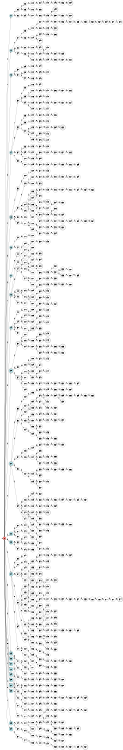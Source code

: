 digraph APTAALF {
__start0 [style = invis, shape = none, label = "", width = 0, height = 0];

rankdir=LR;
size="8,5";

s0 [style="filled", color="black", fillcolor="#ff817b" shape="circle", label="q0"];
s1 [style="filled", color="black", fillcolor="powderblue" shape="circle", label="q1"];
s2 [style="filled", color="black", fillcolor="powderblue" shape="circle", label="q2"];
s3 [style="filled", color="black", fillcolor="powderblue" shape="circle", label="q3"];
s4 [style="filled", color="black", fillcolor="powderblue" shape="circle", label="q4"];
s5 [style="rounded,filled", color="black", fillcolor="powderblue" shape="doublecircle", label="q5"];
s6 [style="filled", color="black", fillcolor="powderblue" shape="circle", label="q6"];
s7 [style="filled", color="black", fillcolor="powderblue" shape="circle", label="q7"];
s8 [style="rounded,filled", color="black", fillcolor="powderblue" shape="doublecircle", label="q8"];
s9 [style="filled", color="black", fillcolor="powderblue" shape="circle", label="q9"];
s10 [style="rounded,filled", color="black", fillcolor="powderblue" shape="doublecircle", label="q10"];
s11 [style="rounded,filled", color="black", fillcolor="powderblue" shape="doublecircle", label="q11"];
s12 [style="filled", color="black", fillcolor="powderblue" shape="circle", label="q12"];
s13 [style="filled", color="black", fillcolor="powderblue" shape="circle", label="q13"];
s14 [style="filled", color="black", fillcolor="powderblue" shape="circle", label="q14"];
s15 [style="filled", color="black", fillcolor="powderblue" shape="circle", label="q15"];
s16 [style="filled", color="black", fillcolor="powderblue" shape="circle", label="q16"];
s17 [style="filled", color="black", fillcolor="powderblue" shape="circle", label="q17"];
s18 [style="filled", color="black", fillcolor="powderblue" shape="circle", label="q18"];
s19 [style="filled", color="black", fillcolor="powderblue" shape="circle", label="q19"];
s20 [style="filled", color="black", fillcolor="powderblue" shape="circle", label="q20"];
s21 [style="rounded,filled", color="black", fillcolor="powderblue" shape="doublecircle", label="q21"];
s22 [style="filled", color="black", fillcolor="powderblue" shape="circle", label="q22"];
s23 [style="filled", color="black", fillcolor="powderblue" shape="circle", label="q23"];
s24 [style="filled", color="black", fillcolor="powderblue" shape="circle", label="q24"];
s25 [style="filled", color="black", fillcolor="white" shape="circle", label="q25"];
s26 [style="filled", color="black", fillcolor="white" shape="circle", label="q26"];
s27 [style="filled", color="black", fillcolor="white" shape="circle", label="q27"];
s28 [style="filled", color="black", fillcolor="white" shape="circle", label="q28"];
s29 [style="filled", color="black", fillcolor="white" shape="circle", label="q29"];
s30 [style="filled", color="black", fillcolor="white" shape="circle", label="q30"];
s31 [style="filled", color="black", fillcolor="white" shape="circle", label="q31"];
s32 [style="filled", color="black", fillcolor="white" shape="circle", label="q32"];
s33 [style="filled", color="black", fillcolor="white" shape="circle", label="q33"];
s34 [style="filled", color="black", fillcolor="white" shape="circle", label="q34"];
s35 [style="filled", color="black", fillcolor="white" shape="circle", label="q35"];
s36 [style="filled", color="black", fillcolor="white" shape="circle", label="q36"];
s37 [style="filled", color="black", fillcolor="white" shape="circle", label="q37"];
s38 [style="filled", color="black", fillcolor="white" shape="circle", label="q38"];
s39 [style="filled", color="black", fillcolor="white" shape="circle", label="q39"];
s40 [style="filled", color="black", fillcolor="white" shape="circle", label="q40"];
s41 [style="filled", color="black", fillcolor="white" shape="circle", label="q41"];
s42 [style="rounded,filled", color="black", fillcolor="white" shape="doublecircle", label="q42"];
s43 [style="filled", color="black", fillcolor="white" shape="circle", label="q43"];
s44 [style="rounded,filled", color="black", fillcolor="white" shape="doublecircle", label="q44"];
s45 [style="rounded,filled", color="black", fillcolor="white" shape="doublecircle", label="q45"];
s46 [style="filled", color="black", fillcolor="white" shape="circle", label="q46"];
s47 [style="filled", color="black", fillcolor="white" shape="circle", label="q47"];
s48 [style="filled", color="black", fillcolor="white" shape="circle", label="q48"];
s49 [style="filled", color="black", fillcolor="white" shape="circle", label="q49"];
s50 [style="filled", color="black", fillcolor="white" shape="circle", label="q50"];
s51 [style="filled", color="black", fillcolor="white" shape="circle", label="q51"];
s52 [style="rounded,filled", color="black", fillcolor="white" shape="doublecircle", label="q52"];
s53 [style="filled", color="black", fillcolor="white" shape="circle", label="q53"];
s54 [style="rounded,filled", color="black", fillcolor="white" shape="doublecircle", label="q54"];
s55 [style="filled", color="black", fillcolor="white" shape="circle", label="q55"];
s56 [style="filled", color="black", fillcolor="white" shape="circle", label="q56"];
s57 [style="filled", color="black", fillcolor="white" shape="circle", label="q57"];
s58 [style="filled", color="black", fillcolor="white" shape="circle", label="q58"];
s59 [style="filled", color="black", fillcolor="white" shape="circle", label="q59"];
s60 [style="filled", color="black", fillcolor="white" shape="circle", label="q60"];
s61 [style="filled", color="black", fillcolor="white" shape="circle", label="q61"];
s62 [style="filled", color="black", fillcolor="white" shape="circle", label="q62"];
s63 [style="filled", color="black", fillcolor="white" shape="circle", label="q63"];
s64 [style="filled", color="black", fillcolor="white" shape="circle", label="q64"];
s65 [style="filled", color="black", fillcolor="white" shape="circle", label="q65"];
s66 [style="filled", color="black", fillcolor="white" shape="circle", label="q66"];
s67 [style="rounded,filled", color="black", fillcolor="white" shape="doublecircle", label="q67"];
s68 [style="filled", color="black", fillcolor="white" shape="circle", label="q68"];
s69 [style="filled", color="black", fillcolor="white" shape="circle", label="q69"];
s70 [style="filled", color="black", fillcolor="white" shape="circle", label="q70"];
s71 [style="filled", color="black", fillcolor="white" shape="circle", label="q71"];
s72 [style="filled", color="black", fillcolor="white" shape="circle", label="q72"];
s73 [style="filled", color="black", fillcolor="white" shape="circle", label="q73"];
s74 [style="filled", color="black", fillcolor="white" shape="circle", label="q74"];
s75 [style="filled", color="black", fillcolor="white" shape="circle", label="q75"];
s76 [style="filled", color="black", fillcolor="white" shape="circle", label="q76"];
s77 [style="filled", color="black", fillcolor="white" shape="circle", label="q77"];
s78 [style="filled", color="black", fillcolor="white" shape="circle", label="q78"];
s79 [style="filled", color="black", fillcolor="white" shape="circle", label="q79"];
s80 [style="filled", color="black", fillcolor="white" shape="circle", label="q80"];
s81 [style="filled", color="black", fillcolor="white" shape="circle", label="q81"];
s82 [style="filled", color="black", fillcolor="white" shape="circle", label="q82"];
s83 [style="filled", color="black", fillcolor="white" shape="circle", label="q83"];
s84 [style="filled", color="black", fillcolor="white" shape="circle", label="q84"];
s85 [style="filled", color="black", fillcolor="white" shape="circle", label="q85"];
s86 [style="filled", color="black", fillcolor="white" shape="circle", label="q86"];
s87 [style="filled", color="black", fillcolor="white" shape="circle", label="q87"];
s88 [style="filled", color="black", fillcolor="white" shape="circle", label="q88"];
s89 [style="filled", color="black", fillcolor="white" shape="circle", label="q89"];
s90 [style="filled", color="black", fillcolor="white" shape="circle", label="q90"];
s91 [style="filled", color="black", fillcolor="white" shape="circle", label="q91"];
s92 [style="filled", color="black", fillcolor="white" shape="circle", label="q92"];
s93 [style="filled", color="black", fillcolor="white" shape="circle", label="q93"];
s94 [style="filled", color="black", fillcolor="white" shape="circle", label="q94"];
s95 [style="filled", color="black", fillcolor="white" shape="circle", label="q95"];
s96 [style="filled", color="black", fillcolor="white" shape="circle", label="q96"];
s97 [style="filled", color="black", fillcolor="white" shape="circle", label="q97"];
s98 [style="filled", color="black", fillcolor="white" shape="circle", label="q98"];
s99 [style="filled", color="black", fillcolor="white" shape="circle", label="q99"];
s100 [style="filled", color="black", fillcolor="white" shape="circle", label="q100"];
s101 [style="filled", color="black", fillcolor="white" shape="circle", label="q101"];
s102 [style="filled", color="black", fillcolor="white" shape="circle", label="q102"];
s103 [style="filled", color="black", fillcolor="white" shape="circle", label="q103"];
s104 [style="rounded,filled", color="black", fillcolor="white" shape="doublecircle", label="q104"];
s105 [style="filled", color="black", fillcolor="white" shape="circle", label="q105"];
s106 [style="filled", color="black", fillcolor="white" shape="circle", label="q106"];
s107 [style="filled", color="black", fillcolor="white" shape="circle", label="q107"];
s108 [style="filled", color="black", fillcolor="white" shape="circle", label="q108"];
s109 [style="filled", color="black", fillcolor="white" shape="circle", label="q109"];
s110 [style="filled", color="black", fillcolor="white" shape="circle", label="q110"];
s111 [style="filled", color="black", fillcolor="white" shape="circle", label="q111"];
s112 [style="rounded,filled", color="black", fillcolor="white" shape="doublecircle", label="q112"];
s113 [style="filled", color="black", fillcolor="white" shape="circle", label="q113"];
s114 [style="filled", color="black", fillcolor="white" shape="circle", label="q114"];
s115 [style="filled", color="black", fillcolor="white" shape="circle", label="q115"];
s116 [style="filled", color="black", fillcolor="white" shape="circle", label="q116"];
s117 [style="filled", color="black", fillcolor="white" shape="circle", label="q117"];
s118 [style="filled", color="black", fillcolor="white" shape="circle", label="q118"];
s119 [style="filled", color="black", fillcolor="white" shape="circle", label="q119"];
s120 [style="rounded,filled", color="black", fillcolor="white" shape="doublecircle", label="q120"];
s121 [style="filled", color="black", fillcolor="white" shape="circle", label="q121"];
s122 [style="filled", color="black", fillcolor="white" shape="circle", label="q122"];
s123 [style="filled", color="black", fillcolor="white" shape="circle", label="q123"];
s124 [style="filled", color="black", fillcolor="white" shape="circle", label="q124"];
s125 [style="filled", color="black", fillcolor="white" shape="circle", label="q125"];
s126 [style="filled", color="black", fillcolor="white" shape="circle", label="q126"];
s127 [style="filled", color="black", fillcolor="white" shape="circle", label="q127"];
s128 [style="filled", color="black", fillcolor="white" shape="circle", label="q128"];
s129 [style="filled", color="black", fillcolor="white" shape="circle", label="q129"];
s130 [style="filled", color="black", fillcolor="white" shape="circle", label="q130"];
s131 [style="filled", color="black", fillcolor="white" shape="circle", label="q131"];
s132 [style="filled", color="black", fillcolor="white" shape="circle", label="q132"];
s133 [style="filled", color="black", fillcolor="white" shape="circle", label="q133"];
s134 [style="filled", color="black", fillcolor="white" shape="circle", label="q134"];
s135 [style="filled", color="black", fillcolor="white" shape="circle", label="q135"];
s136 [style="filled", color="black", fillcolor="white" shape="circle", label="q136"];
s137 [style="filled", color="black", fillcolor="white" shape="circle", label="q137"];
s138 [style="filled", color="black", fillcolor="white" shape="circle", label="q138"];
s139 [style="filled", color="black", fillcolor="white" shape="circle", label="q139"];
s140 [style="rounded,filled", color="black", fillcolor="white" shape="doublecircle", label="q140"];
s141 [style="filled", color="black", fillcolor="white" shape="circle", label="q141"];
s142 [style="filled", color="black", fillcolor="white" shape="circle", label="q142"];
s143 [style="filled", color="black", fillcolor="white" shape="circle", label="q143"];
s144 [style="filled", color="black", fillcolor="white" shape="circle", label="q144"];
s145 [style="filled", color="black", fillcolor="white" shape="circle", label="q145"];
s146 [style="filled", color="black", fillcolor="white" shape="circle", label="q146"];
s147 [style="filled", color="black", fillcolor="white" shape="circle", label="q147"];
s148 [style="filled", color="black", fillcolor="white" shape="circle", label="q148"];
s149 [style="filled", color="black", fillcolor="white" shape="circle", label="q149"];
s150 [style="filled", color="black", fillcolor="white" shape="circle", label="q150"];
s151 [style="filled", color="black", fillcolor="white" shape="circle", label="q151"];
s152 [style="filled", color="black", fillcolor="white" shape="circle", label="q152"];
s153 [style="filled", color="black", fillcolor="white" shape="circle", label="q153"];
s154 [style="filled", color="black", fillcolor="white" shape="circle", label="q154"];
s155 [style="filled", color="black", fillcolor="white" shape="circle", label="q155"];
s156 [style="filled", color="black", fillcolor="white" shape="circle", label="q156"];
s157 [style="filled", color="black", fillcolor="white" shape="circle", label="q157"];
s158 [style="filled", color="black", fillcolor="white" shape="circle", label="q158"];
s159 [style="filled", color="black", fillcolor="white" shape="circle", label="q159"];
s160 [style="filled", color="black", fillcolor="white" shape="circle", label="q160"];
s161 [style="filled", color="black", fillcolor="white" shape="circle", label="q161"];
s162 [style="filled", color="black", fillcolor="white" shape="circle", label="q162"];
s163 [style="filled", color="black", fillcolor="white" shape="circle", label="q163"];
s164 [style="filled", color="black", fillcolor="white" shape="circle", label="q164"];
s165 [style="filled", color="black", fillcolor="white" shape="circle", label="q165"];
s166 [style="filled", color="black", fillcolor="white" shape="circle", label="q166"];
s167 [style="filled", color="black", fillcolor="white" shape="circle", label="q167"];
s168 [style="filled", color="black", fillcolor="white" shape="circle", label="q168"];
s169 [style="filled", color="black", fillcolor="white" shape="circle", label="q169"];
s170 [style="filled", color="black", fillcolor="white" shape="circle", label="q170"];
s171 [style="filled", color="black", fillcolor="white" shape="circle", label="q171"];
s172 [style="filled", color="black", fillcolor="white" shape="circle", label="q172"];
s173 [style="filled", color="black", fillcolor="white" shape="circle", label="q173"];
s174 [style="filled", color="black", fillcolor="white" shape="circle", label="q174"];
s175 [style="filled", color="black", fillcolor="white" shape="circle", label="q175"];
s176 [style="filled", color="black", fillcolor="white" shape="circle", label="q176"];
s177 [style="filled", color="black", fillcolor="white" shape="circle", label="q177"];
s178 [style="filled", color="black", fillcolor="white" shape="circle", label="q178"];
s179 [style="filled", color="black", fillcolor="white" shape="circle", label="q179"];
s180 [style="filled", color="black", fillcolor="white" shape="circle", label="q180"];
s181 [style="filled", color="black", fillcolor="white" shape="circle", label="q181"];
s182 [style="filled", color="black", fillcolor="white" shape="circle", label="q182"];
s183 [style="filled", color="black", fillcolor="white" shape="circle", label="q183"];
s184 [style="filled", color="black", fillcolor="white" shape="circle", label="q184"];
s185 [style="filled", color="black", fillcolor="white" shape="circle", label="q185"];
s186 [style="filled", color="black", fillcolor="white" shape="circle", label="q186"];
s187 [style="filled", color="black", fillcolor="white" shape="circle", label="q187"];
s188 [style="filled", color="black", fillcolor="white" shape="circle", label="q188"];
s189 [style="filled", color="black", fillcolor="white" shape="circle", label="q189"];
s190 [style="filled", color="black", fillcolor="white" shape="circle", label="q190"];
s191 [style="filled", color="black", fillcolor="white" shape="circle", label="q191"];
s192 [style="filled", color="black", fillcolor="white" shape="circle", label="q192"];
s193 [style="filled", color="black", fillcolor="white" shape="circle", label="q193"];
s194 [style="filled", color="black", fillcolor="white" shape="circle", label="q194"];
s195 [style="filled", color="black", fillcolor="white" shape="circle", label="q195"];
s196 [style="filled", color="black", fillcolor="white" shape="circle", label="q196"];
s197 [style="filled", color="black", fillcolor="white" shape="circle", label="q197"];
s198 [style="filled", color="black", fillcolor="white" shape="circle", label="q198"];
s199 [style="filled", color="black", fillcolor="white" shape="circle", label="q199"];
s200 [style="filled", color="black", fillcolor="white" shape="circle", label="q200"];
s201 [style="filled", color="black", fillcolor="white" shape="circle", label="q201"];
s202 [style="filled", color="black", fillcolor="white" shape="circle", label="q202"];
s203 [style="filled", color="black", fillcolor="white" shape="circle", label="q203"];
s204 [style="rounded,filled", color="black", fillcolor="white" shape="doublecircle", label="q204"];
s205 [style="rounded,filled", color="black", fillcolor="white" shape="doublecircle", label="q205"];
s206 [style="filled", color="black", fillcolor="white" shape="circle", label="q206"];
s207 [style="filled", color="black", fillcolor="white" shape="circle", label="q207"];
s208 [style="filled", color="black", fillcolor="white" shape="circle", label="q208"];
s209 [style="filled", color="black", fillcolor="white" shape="circle", label="q209"];
s210 [style="filled", color="black", fillcolor="white" shape="circle", label="q210"];
s211 [style="filled", color="black", fillcolor="white" shape="circle", label="q211"];
s212 [style="filled", color="black", fillcolor="white" shape="circle", label="q212"];
s213 [style="filled", color="black", fillcolor="white" shape="circle", label="q213"];
s214 [style="filled", color="black", fillcolor="white" shape="circle", label="q214"];
s215 [style="filled", color="black", fillcolor="white" shape="circle", label="q215"];
s216 [style="filled", color="black", fillcolor="white" shape="circle", label="q216"];
s217 [style="filled", color="black", fillcolor="white" shape="circle", label="q217"];
s218 [style="filled", color="black", fillcolor="white" shape="circle", label="q218"];
s219 [style="filled", color="black", fillcolor="white" shape="circle", label="q219"];
s220 [style="rounded,filled", color="black", fillcolor="white" shape="doublecircle", label="q220"];
s221 [style="filled", color="black", fillcolor="white" shape="circle", label="q221"];
s222 [style="filled", color="black", fillcolor="white" shape="circle", label="q222"];
s223 [style="filled", color="black", fillcolor="white" shape="circle", label="q223"];
s224 [style="filled", color="black", fillcolor="white" shape="circle", label="q224"];
s225 [style="rounded,filled", color="black", fillcolor="white" shape="doublecircle", label="q225"];
s226 [style="filled", color="black", fillcolor="white" shape="circle", label="q226"];
s227 [style="filled", color="black", fillcolor="white" shape="circle", label="q227"];
s228 [style="filled", color="black", fillcolor="white" shape="circle", label="q228"];
s229 [style="rounded,filled", color="black", fillcolor="white" shape="doublecircle", label="q229"];
s230 [style="filled", color="black", fillcolor="white" shape="circle", label="q230"];
s231 [style="filled", color="black", fillcolor="white" shape="circle", label="q231"];
s232 [style="filled", color="black", fillcolor="white" shape="circle", label="q232"];
s233 [style="filled", color="black", fillcolor="white" shape="circle", label="q233"];
s234 [style="filled", color="black", fillcolor="white" shape="circle", label="q234"];
s235 [style="rounded,filled", color="black", fillcolor="white" shape="doublecircle", label="q235"];
s236 [style="filled", color="black", fillcolor="white" shape="circle", label="q236"];
s237 [style="filled", color="black", fillcolor="white" shape="circle", label="q237"];
s238 [style="filled", color="black", fillcolor="white" shape="circle", label="q238"];
s239 [style="filled", color="black", fillcolor="white" shape="circle", label="q239"];
s240 [style="filled", color="black", fillcolor="white" shape="circle", label="q240"];
s241 [style="filled", color="black", fillcolor="white" shape="circle", label="q241"];
s242 [style="filled", color="black", fillcolor="white" shape="circle", label="q242"];
s243 [style="filled", color="black", fillcolor="white" shape="circle", label="q243"];
s244 [style="filled", color="black", fillcolor="white" shape="circle", label="q244"];
s245 [style="filled", color="black", fillcolor="white" shape="circle", label="q245"];
s246 [style="filled", color="black", fillcolor="white" shape="circle", label="q246"];
s247 [style="filled", color="black", fillcolor="white" shape="circle", label="q247"];
s248 [style="filled", color="black", fillcolor="white" shape="circle", label="q248"];
s249 [style="filled", color="black", fillcolor="white" shape="circle", label="q249"];
s250 [style="filled", color="black", fillcolor="white" shape="circle", label="q250"];
s251 [style="filled", color="black", fillcolor="white" shape="circle", label="q251"];
s252 [style="filled", color="black", fillcolor="white" shape="circle", label="q252"];
s253 [style="filled", color="black", fillcolor="white" shape="circle", label="q253"];
s254 [style="filled", color="black", fillcolor="white" shape="circle", label="q254"];
s255 [style="filled", color="black", fillcolor="white" shape="circle", label="q255"];
s256 [style="rounded,filled", color="black", fillcolor="white" shape="doublecircle", label="q256"];
s257 [style="rounded,filled", color="black", fillcolor="white" shape="doublecircle", label="q257"];
s258 [style="filled", color="black", fillcolor="white" shape="circle", label="q258"];
s259 [style="rounded,filled", color="black", fillcolor="white" shape="doublecircle", label="q259"];
s260 [style="filled", color="black", fillcolor="white" shape="circle", label="q260"];
s261 [style="filled", color="black", fillcolor="white" shape="circle", label="q261"];
s262 [style="filled", color="black", fillcolor="white" shape="circle", label="q262"];
s263 [style="filled", color="black", fillcolor="white" shape="circle", label="q263"];
s264 [style="filled", color="black", fillcolor="white" shape="circle", label="q264"];
s265 [style="filled", color="black", fillcolor="white" shape="circle", label="q265"];
s266 [style="filled", color="black", fillcolor="white" shape="circle", label="q266"];
s267 [style="filled", color="black", fillcolor="white" shape="circle", label="q267"];
s268 [style="filled", color="black", fillcolor="white" shape="circle", label="q268"];
s269 [style="filled", color="black", fillcolor="white" shape="circle", label="q269"];
s270 [style="filled", color="black", fillcolor="white" shape="circle", label="q270"];
s271 [style="filled", color="black", fillcolor="white" shape="circle", label="q271"];
s272 [style="filled", color="black", fillcolor="white" shape="circle", label="q272"];
s273 [style="filled", color="black", fillcolor="white" shape="circle", label="q273"];
s274 [style="filled", color="black", fillcolor="white" shape="circle", label="q274"];
s275 [style="filled", color="black", fillcolor="white" shape="circle", label="q275"];
s276 [style="filled", color="black", fillcolor="white" shape="circle", label="q276"];
s277 [style="filled", color="black", fillcolor="white" shape="circle", label="q277"];
s278 [style="filled", color="black", fillcolor="white" shape="circle", label="q278"];
s279 [style="filled", color="black", fillcolor="white" shape="circle", label="q279"];
s280 [style="filled", color="black", fillcolor="white" shape="circle", label="q280"];
s281 [style="rounded,filled", color="black", fillcolor="white" shape="doublecircle", label="q281"];
s282 [style="filled", color="black", fillcolor="white" shape="circle", label="q282"];
s283 [style="filled", color="black", fillcolor="white" shape="circle", label="q283"];
s284 [style="filled", color="black", fillcolor="white" shape="circle", label="q284"];
s285 [style="filled", color="black", fillcolor="white" shape="circle", label="q285"];
s286 [style="filled", color="black", fillcolor="white" shape="circle", label="q286"];
s287 [style="filled", color="black", fillcolor="white" shape="circle", label="q287"];
s288 [style="filled", color="black", fillcolor="white" shape="circle", label="q288"];
s289 [style="filled", color="black", fillcolor="white" shape="circle", label="q289"];
s290 [style="rounded,filled", color="black", fillcolor="white" shape="doublecircle", label="q290"];
s291 [style="rounded,filled", color="black", fillcolor="white" shape="doublecircle", label="q291"];
s292 [style="filled", color="black", fillcolor="white" shape="circle", label="q292"];
s293 [style="filled", color="black", fillcolor="white" shape="circle", label="q293"];
s294 [style="filled", color="black", fillcolor="white" shape="circle", label="q294"];
s295 [style="filled", color="black", fillcolor="white" shape="circle", label="q295"];
s296 [style="filled", color="black", fillcolor="white" shape="circle", label="q296"];
s297 [style="filled", color="black", fillcolor="white" shape="circle", label="q297"];
s298 [style="filled", color="black", fillcolor="white" shape="circle", label="q298"];
s299 [style="filled", color="black", fillcolor="white" shape="circle", label="q299"];
s300 [style="filled", color="black", fillcolor="white" shape="circle", label="q300"];
s301 [style="filled", color="black", fillcolor="white" shape="circle", label="q301"];
s302 [style="filled", color="black", fillcolor="white" shape="circle", label="q302"];
s303 [style="filled", color="black", fillcolor="white" shape="circle", label="q303"];
s304 [style="filled", color="black", fillcolor="white" shape="circle", label="q304"];
s305 [style="filled", color="black", fillcolor="white" shape="circle", label="q305"];
s306 [style="rounded,filled", color="black", fillcolor="white" shape="doublecircle", label="q306"];
s307 [style="filled", color="black", fillcolor="white" shape="circle", label="q307"];
s308 [style="filled", color="black", fillcolor="white" shape="circle", label="q308"];
s309 [style="filled", color="black", fillcolor="white" shape="circle", label="q309"];
s310 [style="filled", color="black", fillcolor="white" shape="circle", label="q310"];
s311 [style="filled", color="black", fillcolor="white" shape="circle", label="q311"];
s312 [style="filled", color="black", fillcolor="white" shape="circle", label="q312"];
s313 [style="rounded,filled", color="black", fillcolor="white" shape="doublecircle", label="q313"];
s314 [style="filled", color="black", fillcolor="white" shape="circle", label="q314"];
s315 [style="filled", color="black", fillcolor="white" shape="circle", label="q315"];
s316 [style="filled", color="black", fillcolor="white" shape="circle", label="q316"];
s317 [style="filled", color="black", fillcolor="white" shape="circle", label="q317"];
s318 [style="rounded,filled", color="black", fillcolor="white" shape="doublecircle", label="q318"];
s319 [style="filled", color="black", fillcolor="white" shape="circle", label="q319"];
s320 [style="filled", color="black", fillcolor="white" shape="circle", label="q320"];
s321 [style="filled", color="black", fillcolor="white" shape="circle", label="q321"];
s322 [style="filled", color="black", fillcolor="white" shape="circle", label="q322"];
s323 [style="rounded,filled", color="black", fillcolor="white" shape="doublecircle", label="q323"];
s324 [style="filled", color="black", fillcolor="white" shape="circle", label="q324"];
s325 [style="rounded,filled", color="black", fillcolor="white" shape="doublecircle", label="q325"];
s326 [style="filled", color="black", fillcolor="white" shape="circle", label="q326"];
s327 [style="filled", color="black", fillcolor="white" shape="circle", label="q327"];
s328 [style="filled", color="black", fillcolor="white" shape="circle", label="q328"];
s329 [style="filled", color="black", fillcolor="white" shape="circle", label="q329"];
s330 [style="filled", color="black", fillcolor="white" shape="circle", label="q330"];
s331 [style="filled", color="black", fillcolor="white" shape="circle", label="q331"];
s332 [style="filled", color="black", fillcolor="white" shape="circle", label="q332"];
s333 [style="filled", color="black", fillcolor="white" shape="circle", label="q333"];
s334 [style="filled", color="black", fillcolor="white" shape="circle", label="q334"];
s335 [style="filled", color="black", fillcolor="white" shape="circle", label="q335"];
s336 [style="filled", color="black", fillcolor="white" shape="circle", label="q336"];
s337 [style="filled", color="black", fillcolor="white" shape="circle", label="q337"];
s338 [style="filled", color="black", fillcolor="white" shape="circle", label="q338"];
s339 [style="filled", color="black", fillcolor="white" shape="circle", label="q339"];
s340 [style="filled", color="black", fillcolor="white" shape="circle", label="q340"];
s341 [style="filled", color="black", fillcolor="white" shape="circle", label="q341"];
s342 [style="filled", color="black", fillcolor="white" shape="circle", label="q342"];
s343 [style="filled", color="black", fillcolor="white" shape="circle", label="q343"];
s344 [style="filled", color="black", fillcolor="white" shape="circle", label="q344"];
s345 [style="filled", color="black", fillcolor="white" shape="circle", label="q345"];
s346 [style="filled", color="black", fillcolor="white" shape="circle", label="q346"];
s347 [style="filled", color="black", fillcolor="white" shape="circle", label="q347"];
s348 [style="filled", color="black", fillcolor="white" shape="circle", label="q348"];
s349 [style="filled", color="black", fillcolor="white" shape="circle", label="q349"];
s350 [style="filled", color="black", fillcolor="white" shape="circle", label="q350"];
s351 [style="filled", color="black", fillcolor="white" shape="circle", label="q351"];
s352 [style="filled", color="black", fillcolor="white" shape="circle", label="q352"];
s353 [style="filled", color="black", fillcolor="white" shape="circle", label="q353"];
s354 [style="filled", color="black", fillcolor="white" shape="circle", label="q354"];
s355 [style="filled", color="black", fillcolor="white" shape="circle", label="q355"];
s356 [style="filled", color="black", fillcolor="white" shape="circle", label="q356"];
s357 [style="filled", color="black", fillcolor="white" shape="circle", label="q357"];
s358 [style="filled", color="black", fillcolor="white" shape="circle", label="q358"];
s359 [style="filled", color="black", fillcolor="white" shape="circle", label="q359"];
s360 [style="filled", color="black", fillcolor="white" shape="circle", label="q360"];
s361 [style="filled", color="black", fillcolor="white" shape="circle", label="q361"];
s362 [style="filled", color="black", fillcolor="white" shape="circle", label="q362"];
s363 [style="filled", color="black", fillcolor="white" shape="circle", label="q363"];
s364 [style="filled", color="black", fillcolor="white" shape="circle", label="q364"];
s365 [style="filled", color="black", fillcolor="white" shape="circle", label="q365"];
s366 [style="filled", color="black", fillcolor="white" shape="circle", label="q366"];
s367 [style="filled", color="black", fillcolor="white" shape="circle", label="q367"];
s368 [style="filled", color="black", fillcolor="white" shape="circle", label="q368"];
s369 [style="filled", color="black", fillcolor="white" shape="circle", label="q369"];
s370 [style="filled", color="black", fillcolor="white" shape="circle", label="q370"];
s371 [style="filled", color="black", fillcolor="white" shape="circle", label="q371"];
s372 [style="filled", color="black", fillcolor="white" shape="circle", label="q372"];
s373 [style="filled", color="black", fillcolor="white" shape="circle", label="q373"];
s374 [style="filled", color="black", fillcolor="white" shape="circle", label="q374"];
s375 [style="rounded,filled", color="black", fillcolor="white" shape="doublecircle", label="q375"];
s376 [style="rounded,filled", color="black", fillcolor="white" shape="doublecircle", label="q376"];
s377 [style="filled", color="black", fillcolor="white" shape="circle", label="q377"];
s378 [style="filled", color="black", fillcolor="white" shape="circle", label="q378"];
s379 [style="filled", color="black", fillcolor="white" shape="circle", label="q379"];
s380 [style="rounded,filled", color="black", fillcolor="white" shape="doublecircle", label="q380"];
s381 [style="filled", color="black", fillcolor="white" shape="circle", label="q381"];
s382 [style="filled", color="black", fillcolor="white" shape="circle", label="q382"];
s383 [style="filled", color="black", fillcolor="white" shape="circle", label="q383"];
s384 [style="filled", color="black", fillcolor="white" shape="circle", label="q384"];
s385 [style="filled", color="black", fillcolor="white" shape="circle", label="q385"];
s386 [style="filled", color="black", fillcolor="white" shape="circle", label="q386"];
s387 [style="filled", color="black", fillcolor="white" shape="circle", label="q387"];
s388 [style="filled", color="black", fillcolor="white" shape="circle", label="q388"];
s389 [style="filled", color="black", fillcolor="white" shape="circle", label="q389"];
s390 [style="filled", color="black", fillcolor="white" shape="circle", label="q390"];
s391 [style="filled", color="black", fillcolor="white" shape="circle", label="q391"];
s392 [style="filled", color="black", fillcolor="white" shape="circle", label="q392"];
s393 [style="filled", color="black", fillcolor="white" shape="circle", label="q393"];
s394 [style="filled", color="black", fillcolor="white" shape="circle", label="q394"];
s395 [style="filled", color="black", fillcolor="white" shape="circle", label="q395"];
s396 [style="filled", color="black", fillcolor="white" shape="circle", label="q396"];
s397 [style="filled", color="black", fillcolor="white" shape="circle", label="q397"];
s398 [style="filled", color="black", fillcolor="white" shape="circle", label="q398"];
s399 [style="filled", color="black", fillcolor="white" shape="circle", label="q399"];
s400 [style="filled", color="black", fillcolor="white" shape="circle", label="q400"];
s401 [style="filled", color="black", fillcolor="white" shape="circle", label="q401"];
s402 [style="filled", color="black", fillcolor="white" shape="circle", label="q402"];
s403 [style="filled", color="black", fillcolor="white" shape="circle", label="q403"];
s404 [style="filled", color="black", fillcolor="white" shape="circle", label="q404"];
s405 [style="filled", color="black", fillcolor="white" shape="circle", label="q405"];
s406 [style="filled", color="black", fillcolor="white" shape="circle", label="q406"];
s407 [style="filled", color="black", fillcolor="white" shape="circle", label="q407"];
s408 [style="filled", color="black", fillcolor="white" shape="circle", label="q408"];
s409 [style="filled", color="black", fillcolor="white" shape="circle", label="q409"];
s410 [style="filled", color="black", fillcolor="white" shape="circle", label="q410"];
s411 [style="filled", color="black", fillcolor="white" shape="circle", label="q411"];
s412 [style="filled", color="black", fillcolor="white" shape="circle", label="q412"];
s413 [style="filled", color="black", fillcolor="white" shape="circle", label="q413"];
s414 [style="filled", color="black", fillcolor="white" shape="circle", label="q414"];
s415 [style="filled", color="black", fillcolor="white" shape="circle", label="q415"];
s416 [style="filled", color="black", fillcolor="white" shape="circle", label="q416"];
s417 [style="filled", color="black", fillcolor="white" shape="circle", label="q417"];
s418 [style="rounded,filled", color="black", fillcolor="white" shape="doublecircle", label="q418"];
s419 [style="filled", color="black", fillcolor="white" shape="circle", label="q419"];
s420 [style="filled", color="black", fillcolor="white" shape="circle", label="q420"];
s421 [style="filled", color="black", fillcolor="white" shape="circle", label="q421"];
s422 [style="filled", color="black", fillcolor="white" shape="circle", label="q422"];
s423 [style="filled", color="black", fillcolor="white" shape="circle", label="q423"];
s424 [style="filled", color="black", fillcolor="white" shape="circle", label="q424"];
s425 [style="filled", color="black", fillcolor="white" shape="circle", label="q425"];
s426 [style="rounded,filled", color="black", fillcolor="white" shape="doublecircle", label="q426"];
s427 [style="filled", color="black", fillcolor="white" shape="circle", label="q427"];
s428 [style="filled", color="black", fillcolor="white" shape="circle", label="q428"];
s429 [style="filled", color="black", fillcolor="white" shape="circle", label="q429"];
s430 [style="filled", color="black", fillcolor="white" shape="circle", label="q430"];
s431 [style="filled", color="black", fillcolor="white" shape="circle", label="q431"];
s432 [style="filled", color="black", fillcolor="white" shape="circle", label="q432"];
s433 [style="filled", color="black", fillcolor="white" shape="circle", label="q433"];
s434 [style="filled", color="black", fillcolor="white" shape="circle", label="q434"];
s435 [style="filled", color="black", fillcolor="white" shape="circle", label="q435"];
s436 [style="rounded,filled", color="black", fillcolor="white" shape="doublecircle", label="q436"];
s437 [style="rounded,filled", color="black", fillcolor="white" shape="doublecircle", label="q437"];
s438 [style="filled", color="black", fillcolor="white" shape="circle", label="q438"];
s439 [style="filled", color="black", fillcolor="white" shape="circle", label="q439"];
s440 [style="filled", color="black", fillcolor="white" shape="circle", label="q440"];
s441 [style="filled", color="black", fillcolor="white" shape="circle", label="q441"];
s442 [style="rounded,filled", color="black", fillcolor="white" shape="doublecircle", label="q442"];
s443 [style="rounded,filled", color="black", fillcolor="white" shape="doublecircle", label="q443"];
s444 [style="filled", color="black", fillcolor="white" shape="circle", label="q444"];
s445 [style="filled", color="black", fillcolor="white" shape="circle", label="q445"];
s446 [style="filled", color="black", fillcolor="white" shape="circle", label="q446"];
s447 [style="filled", color="black", fillcolor="white" shape="circle", label="q447"];
s448 [style="filled", color="black", fillcolor="white" shape="circle", label="q448"];
s449 [style="filled", color="black", fillcolor="white" shape="circle", label="q449"];
s450 [style="filled", color="black", fillcolor="white" shape="circle", label="q450"];
s451 [style="filled", color="black", fillcolor="white" shape="circle", label="q451"];
s452 [style="filled", color="black", fillcolor="white" shape="circle", label="q452"];
s453 [style="filled", color="black", fillcolor="white" shape="circle", label="q453"];
s454 [style="filled", color="black", fillcolor="white" shape="circle", label="q454"];
s455 [style="filled", color="black", fillcolor="white" shape="circle", label="q455"];
s456 [style="filled", color="black", fillcolor="white" shape="circle", label="q456"];
s457 [style="filled", color="black", fillcolor="white" shape="circle", label="q457"];
s458 [style="filled", color="black", fillcolor="white" shape="circle", label="q458"];
s459 [style="filled", color="black", fillcolor="white" shape="circle", label="q459"];
s460 [style="filled", color="black", fillcolor="white" shape="circle", label="q460"];
s461 [style="filled", color="black", fillcolor="white" shape="circle", label="q461"];
s462 [style="filled", color="black", fillcolor="white" shape="circle", label="q462"];
s463 [style="filled", color="black", fillcolor="white" shape="circle", label="q463"];
s464 [style="rounded,filled", color="black", fillcolor="white" shape="doublecircle", label="q464"];
s465 [style="filled", color="black", fillcolor="white" shape="circle", label="q465"];
s466 [style="filled", color="black", fillcolor="white" shape="circle", label="q466"];
s467 [style="filled", color="black", fillcolor="white" shape="circle", label="q467"];
s468 [style="filled", color="black", fillcolor="white" shape="circle", label="q468"];
s469 [style="filled", color="black", fillcolor="white" shape="circle", label="q469"];
s470 [style="filled", color="black", fillcolor="white" shape="circle", label="q470"];
s471 [style="filled", color="black", fillcolor="white" shape="circle", label="q471"];
s472 [style="rounded,filled", color="black", fillcolor="white" shape="doublecircle", label="q472"];
s473 [style="filled", color="black", fillcolor="white" shape="circle", label="q473"];
s474 [style="filled", color="black", fillcolor="white" shape="circle", label="q474"];
s475 [style="filled", color="black", fillcolor="white" shape="circle", label="q475"];
s476 [style="rounded,filled", color="black", fillcolor="white" shape="doublecircle", label="q476"];
s477 [style="filled", color="black", fillcolor="white" shape="circle", label="q477"];
s478 [style="filled", color="black", fillcolor="white" shape="circle", label="q478"];
s479 [style="filled", color="black", fillcolor="white" shape="circle", label="q479"];
s480 [style="filled", color="black", fillcolor="white" shape="circle", label="q480"];
s481 [style="filled", color="black", fillcolor="white" shape="circle", label="q481"];
s482 [style="filled", color="black", fillcolor="white" shape="circle", label="q482"];
s483 [style="filled", color="black", fillcolor="white" shape="circle", label="q483"];
s484 [style="filled", color="black", fillcolor="white" shape="circle", label="q484"];
s485 [style="filled", color="black", fillcolor="white" shape="circle", label="q485"];
s486 [style="filled", color="black", fillcolor="white" shape="circle", label="q486"];
s487 [style="filled", color="black", fillcolor="white" shape="circle", label="q487"];
s488 [style="filled", color="black", fillcolor="white" shape="circle", label="q488"];
s489 [style="filled", color="black", fillcolor="white" shape="circle", label="q489"];
s490 [style="filled", color="black", fillcolor="white" shape="circle", label="q490"];
s491 [style="filled", color="black", fillcolor="white" shape="circle", label="q491"];
s492 [style="filled", color="black", fillcolor="white" shape="circle", label="q492"];
s493 [style="filled", color="black", fillcolor="white" shape="circle", label="q493"];
s494 [style="filled", color="black", fillcolor="white" shape="circle", label="q494"];
s495 [style="filled", color="black", fillcolor="white" shape="circle", label="q495"];
s496 [style="filled", color="black", fillcolor="white" shape="circle", label="q496"];
s497 [style="filled", color="black", fillcolor="white" shape="circle", label="q497"];
s498 [style="filled", color="black", fillcolor="white" shape="circle", label="q498"];
s499 [style="rounded,filled", color="black", fillcolor="white" shape="doublecircle", label="q499"];
s500 [style="filled", color="black", fillcolor="white" shape="circle", label="q500"];
s501 [style="filled", color="black", fillcolor="white" shape="circle", label="q501"];
s502 [style="rounded,filled", color="black", fillcolor="white" shape="doublecircle", label="q502"];
s503 [style="filled", color="black", fillcolor="white" shape="circle", label="q503"];
s504 [style="filled", color="black", fillcolor="white" shape="circle", label="q504"];
s505 [style="filled", color="black", fillcolor="white" shape="circle", label="q505"];
s506 [style="filled", color="black", fillcolor="white" shape="circle", label="q506"];
s507 [style="filled", color="black", fillcolor="white" shape="circle", label="q507"];
s508 [style="filled", color="black", fillcolor="white" shape="circle", label="q508"];
s509 [style="filled", color="black", fillcolor="white" shape="circle", label="q509"];
s510 [style="filled", color="black", fillcolor="white" shape="circle", label="q510"];
s511 [style="filled", color="black", fillcolor="white" shape="circle", label="q511"];
s512 [style="filled", color="black", fillcolor="white" shape="circle", label="q512"];
s513 [style="filled", color="black", fillcolor="white" shape="circle", label="q513"];
s514 [style="filled", color="black", fillcolor="white" shape="circle", label="q514"];
s515 [style="filled", color="black", fillcolor="white" shape="circle", label="q515"];
s516 [style="filled", color="black", fillcolor="white" shape="circle", label="q516"];
s517 [style="filled", color="black", fillcolor="white" shape="circle", label="q517"];
s518 [style="filled", color="black", fillcolor="white" shape="circle", label="q518"];
s519 [style="filled", color="black", fillcolor="white" shape="circle", label="q519"];
s520 [style="filled", color="black", fillcolor="white" shape="circle", label="q520"];
s521 [style="filled", color="black", fillcolor="white" shape="circle", label="q521"];
s522 [style="filled", color="black", fillcolor="white" shape="circle", label="q522"];
s523 [style="filled", color="black", fillcolor="white" shape="circle", label="q523"];
s524 [style="filled", color="black", fillcolor="white" shape="circle", label="q524"];
s525 [style="filled", color="black", fillcolor="white" shape="circle", label="q525"];
s526 [style="filled", color="black", fillcolor="white" shape="circle", label="q526"];
s527 [style="filled", color="black", fillcolor="white" shape="circle", label="q527"];
s528 [style="filled", color="black", fillcolor="white" shape="circle", label="q528"];
s529 [style="filled", color="black", fillcolor="white" shape="circle", label="q529"];
s530 [style="filled", color="black", fillcolor="white" shape="circle", label="q530"];
s531 [style="filled", color="black", fillcolor="white" shape="circle", label="q531"];
s532 [style="filled", color="black", fillcolor="white" shape="circle", label="q532"];
s533 [style="filled", color="black", fillcolor="white" shape="circle", label="q533"];
s534 [style="filled", color="black", fillcolor="white" shape="circle", label="q534"];
s535 [style="filled", color="black", fillcolor="white" shape="circle", label="q535"];
s536 [style="rounded,filled", color="black", fillcolor="white" shape="doublecircle", label="q536"];
s537 [style="filled", color="black", fillcolor="white" shape="circle", label="q537"];
s538 [style="filled", color="black", fillcolor="white" shape="circle", label="q538"];
s539 [style="filled", color="black", fillcolor="white" shape="circle", label="q539"];
s540 [style="filled", color="black", fillcolor="white" shape="circle", label="q540"];
s541 [style="filled", color="black", fillcolor="white" shape="circle", label="q541"];
s542 [style="rounded,filled", color="black", fillcolor="white" shape="doublecircle", label="q542"];
s543 [style="filled", color="black", fillcolor="white" shape="circle", label="q543"];
s544 [style="filled", color="black", fillcolor="white" shape="circle", label="q544"];
s545 [style="filled", color="black", fillcolor="white" shape="circle", label="q545"];
s546 [style="rounded,filled", color="black", fillcolor="white" shape="doublecircle", label="q546"];
s547 [style="filled", color="black", fillcolor="white" shape="circle", label="q547"];
s548 [style="filled", color="black", fillcolor="white" shape="circle", label="q548"];
s549 [style="rounded,filled", color="black", fillcolor="white" shape="doublecircle", label="q549"];
s550 [style="filled", color="black", fillcolor="white" shape="circle", label="q550"];
s551 [style="filled", color="black", fillcolor="white" shape="circle", label="q551"];
s552 [style="filled", color="black", fillcolor="white" shape="circle", label="q552"];
s553 [style="filled", color="black", fillcolor="white" shape="circle", label="q553"];
s554 [style="filled", color="black", fillcolor="white" shape="circle", label="q554"];
s555 [style="filled", color="black", fillcolor="white" shape="circle", label="q555"];
s556 [style="filled", color="black", fillcolor="white" shape="circle", label="q556"];
s557 [style="filled", color="black", fillcolor="white" shape="circle", label="q557"];
s558 [style="filled", color="black", fillcolor="white" shape="circle", label="q558"];
s559 [style="filled", color="black", fillcolor="white" shape="circle", label="q559"];
s560 [style="filled", color="black", fillcolor="white" shape="circle", label="q560"];
s561 [style="filled", color="black", fillcolor="white" shape="circle", label="q561"];
s562 [style="filled", color="black", fillcolor="white" shape="circle", label="q562"];
s563 [style="filled", color="black", fillcolor="white" shape="circle", label="q563"];
s564 [style="filled", color="black", fillcolor="white" shape="circle", label="q564"];
s565 [style="filled", color="black", fillcolor="white" shape="circle", label="q565"];
s566 [style="filled", color="black", fillcolor="white" shape="circle", label="q566"];
s567 [style="filled", color="black", fillcolor="white" shape="circle", label="q567"];
s568 [style="filled", color="black", fillcolor="white" shape="circle", label="q568"];
s569 [style="filled", color="black", fillcolor="white" shape="circle", label="q569"];
s570 [style="filled", color="black", fillcolor="white" shape="circle", label="q570"];
s571 [style="filled", color="black", fillcolor="white" shape="circle", label="q571"];
s572 [style="filled", color="black", fillcolor="white" shape="circle", label="q572"];
s573 [style="rounded,filled", color="black", fillcolor="white" shape="doublecircle", label="q573"];
s574 [style="filled", color="black", fillcolor="white" shape="circle", label="q574"];
s575 [style="filled", color="black", fillcolor="white" shape="circle", label="q575"];
s576 [style="filled", color="black", fillcolor="white" shape="circle", label="q576"];
s577 [style="filled", color="black", fillcolor="white" shape="circle", label="q577"];
s578 [style="filled", color="black", fillcolor="white" shape="circle", label="q578"];
s579 [style="filled", color="black", fillcolor="white" shape="circle", label="q579"];
s580 [style="filled", color="black", fillcolor="white" shape="circle", label="q580"];
s581 [style="rounded,filled", color="black", fillcolor="white" shape="doublecircle", label="q581"];
s582 [style="filled", color="black", fillcolor="white" shape="circle", label="q582"];
s583 [style="filled", color="black", fillcolor="white" shape="circle", label="q583"];
s584 [style="filled", color="black", fillcolor="white" shape="circle", label="q584"];
s585 [style="rounded,filled", color="black", fillcolor="white" shape="doublecircle", label="q585"];
s586 [style="filled", color="black", fillcolor="white" shape="circle", label="q586"];
s587 [style="filled", color="black", fillcolor="white" shape="circle", label="q587"];
s588 [style="filled", color="black", fillcolor="white" shape="circle", label="q588"];
s589 [style="filled", color="black", fillcolor="white" shape="circle", label="q589"];
s590 [style="filled", color="black", fillcolor="white" shape="circle", label="q590"];
s591 [style="filled", color="black", fillcolor="white" shape="circle", label="q591"];
s592 [style="filled", color="black", fillcolor="white" shape="circle", label="q592"];
s593 [style="filled", color="black", fillcolor="white" shape="circle", label="q593"];
s594 [style="filled", color="black", fillcolor="white" shape="circle", label="q594"];
s595 [style="filled", color="black", fillcolor="white" shape="circle", label="q595"];
s596 [style="filled", color="black", fillcolor="white" shape="circle", label="q596"];
s597 [style="filled", color="black", fillcolor="white" shape="circle", label="q597"];
s598 [style="filled", color="black", fillcolor="white" shape="circle", label="q598"];
s599 [style="filled", color="black", fillcolor="white" shape="circle", label="q599"];
s600 [style="filled", color="black", fillcolor="white" shape="circle", label="q600"];
s601 [style="filled", color="black", fillcolor="white" shape="circle", label="q601"];
s602 [style="filled", color="black", fillcolor="white" shape="circle", label="q602"];
s603 [style="filled", color="black", fillcolor="white" shape="circle", label="q603"];
s604 [style="filled", color="black", fillcolor="white" shape="circle", label="q604"];
s605 [style="filled", color="black", fillcolor="white" shape="circle", label="q605"];
s606 [style="filled", color="black", fillcolor="white" shape="circle", label="q606"];
s607 [style="filled", color="black", fillcolor="white" shape="circle", label="q607"];
s608 [style="filled", color="black", fillcolor="white" shape="circle", label="q608"];
s609 [style="rounded,filled", color="black", fillcolor="white" shape="doublecircle", label="q609"];
s610 [style="rounded,filled", color="black", fillcolor="white" shape="doublecircle", label="q610"];
s611 [style="filled", color="black", fillcolor="white" shape="circle", label="q611"];
s612 [style="filled", color="black", fillcolor="white" shape="circle", label="q612"];
s613 [style="filled", color="black", fillcolor="white" shape="circle", label="q613"];
s614 [style="filled", color="black", fillcolor="white" shape="circle", label="q614"];
s615 [style="filled", color="black", fillcolor="white" shape="circle", label="q615"];
s616 [style="filled", color="black", fillcolor="white" shape="circle", label="q616"];
s617 [style="filled", color="black", fillcolor="white" shape="circle", label="q617"];
s618 [style="filled", color="black", fillcolor="white" shape="circle", label="q618"];
s619 [style="filled", color="black", fillcolor="white" shape="circle", label="q619"];
s620 [style="filled", color="black", fillcolor="white" shape="circle", label="q620"];
s621 [style="filled", color="black", fillcolor="white" shape="circle", label="q621"];
s622 [style="filled", color="black", fillcolor="white" shape="circle", label="q622"];
s623 [style="filled", color="black", fillcolor="white" shape="circle", label="q623"];
s624 [style="filled", color="black", fillcolor="white" shape="circle", label="q624"];
s625 [style="filled", color="black", fillcolor="white" shape="circle", label="q625"];
s626 [style="filled", color="black", fillcolor="white" shape="circle", label="q626"];
s627 [style="filled", color="black", fillcolor="white" shape="circle", label="q627"];
s628 [style="filled", color="black", fillcolor="white" shape="circle", label="q628"];
s629 [style="filled", color="black", fillcolor="white" shape="circle", label="q629"];
s630 [style="filled", color="black", fillcolor="white" shape="circle", label="q630"];
s631 [style="filled", color="black", fillcolor="white" shape="circle", label="q631"];
s632 [style="filled", color="black", fillcolor="white" shape="circle", label="q632"];
s633 [style="filled", color="black", fillcolor="white" shape="circle", label="q633"];
s634 [style="filled", color="black", fillcolor="white" shape="circle", label="q634"];
s635 [style="filled", color="black", fillcolor="white" shape="circle", label="q635"];
s636 [style="filled", color="black", fillcolor="white" shape="circle", label="q636"];
s637 [style="filled", color="black", fillcolor="white" shape="circle", label="q637"];
s638 [style="filled", color="black", fillcolor="white" shape="circle", label="q638"];
s639 [style="filled", color="black", fillcolor="white" shape="circle", label="q639"];
s640 [style="filled", color="black", fillcolor="white" shape="circle", label="q640"];
s641 [style="filled", color="black", fillcolor="white" shape="circle", label="q641"];
s642 [style="filled", color="black", fillcolor="white" shape="circle", label="q642"];
s643 [style="filled", color="black", fillcolor="white" shape="circle", label="q643"];
s644 [style="filled", color="black", fillcolor="white" shape="circle", label="q644"];
s645 [style="filled", color="black", fillcolor="white" shape="circle", label="q645"];
s646 [style="filled", color="black", fillcolor="white" shape="circle", label="q646"];
s647 [style="filled", color="black", fillcolor="white" shape="circle", label="q647"];
s648 [style="filled", color="black", fillcolor="white" shape="circle", label="q648"];
s649 [style="filled", color="black", fillcolor="white" shape="circle", label="q649"];
s650 [style="filled", color="black", fillcolor="white" shape="circle", label="q650"];
s651 [style="rounded,filled", color="black", fillcolor="white" shape="doublecircle", label="q651"];
s652 [style="filled", color="black", fillcolor="white" shape="circle", label="q652"];
s653 [style="filled", color="black", fillcolor="white" shape="circle", label="q653"];
s654 [style="filled", color="black", fillcolor="white" shape="circle", label="q654"];
s655 [style="filled", color="black", fillcolor="white" shape="circle", label="q655"];
s656 [style="filled", color="black", fillcolor="white" shape="circle", label="q656"];
s657 [style="filled", color="black", fillcolor="white" shape="circle", label="q657"];
s658 [style="filled", color="black", fillcolor="white" shape="circle", label="q658"];
s659 [style="rounded,filled", color="black", fillcolor="white" shape="doublecircle", label="q659"];
s660 [style="filled", color="black", fillcolor="white" shape="circle", label="q660"];
s661 [style="rounded,filled", color="black", fillcolor="white" shape="doublecircle", label="q661"];
s662 [style="filled", color="black", fillcolor="white" shape="circle", label="q662"];
s663 [style="filled", color="black", fillcolor="white" shape="circle", label="q663"];
s664 [style="filled", color="black", fillcolor="white" shape="circle", label="q664"];
s665 [style="filled", color="black", fillcolor="white" shape="circle", label="q665"];
s666 [style="filled", color="black", fillcolor="white" shape="circle", label="q666"];
s667 [style="filled", color="black", fillcolor="white" shape="circle", label="q667"];
s668 [style="filled", color="black", fillcolor="white" shape="circle", label="q668"];
s669 [style="filled", color="black", fillcolor="white" shape="circle", label="q669"];
s670 [style="filled", color="black", fillcolor="white" shape="circle", label="q670"];
s671 [style="filled", color="black", fillcolor="white" shape="circle", label="q671"];
s672 [style="filled", color="black", fillcolor="white" shape="circle", label="q672"];
s673 [style="filled", color="black", fillcolor="white" shape="circle", label="q673"];
s674 [style="rounded,filled", color="black", fillcolor="white" shape="doublecircle", label="q674"];
subgraph cluster_main { 
	graph [pad=".75", ranksep="0.15", nodesep="0.15"];
	 style=invis; 
	__start0 -> s0 [penwidth=2];
}
s0 -> s1 [label="0"];
s0 -> s2 [label="1"];
s0 -> s3 [label="3"];
s0 -> s4 [label="4"];
s0 -> s5 [label="5"];
s0 -> s6 [label="6"];
s0 -> s7 [label="7"];
s0 -> s8 [label="8"];
s0 -> s9 [label="9"];
s0 -> s10 [label="b"];
s0 -> s11 [label="c"];
s0 -> s12 [label="d"];
s0 -> s13 [label="e"];
s0 -> s14 [label="f"];
s0 -> s15 [label="g"];
s0 -> s16 [label="h"];
s0 -> s17 [label="j"];
s0 -> s18 [label="m"];
s0 -> s19 [label="r"];
s0 -> s20 [label="s"];
s0 -> s21 [label="t"];
s0 -> s22 [label="w"];
s0 -> s23 [label="x"];
s0 -> s24 [label="z"];
s1 -> s25 [label="1"];
s1 -> s26 [label="2"];
s2 -> s27 [label="0"];
s2 -> s28 [label="3"];
s2 -> s29 [label="4"];
s3 -> s30 [label="1"];
s3 -> s31 [label="9"];
s4 -> s32 [label="1"];
s4 -> s33 [label="5"];
s4 -> s34 [label="6"];
s4 -> s35 [label="7"];
s5 -> s36 [label="4"];
s5 -> s37 [label="7"];
s5 -> s38 [label="e"];
s5 -> s39 [label="h"];
s6 -> s40 [label="7"];
s6 -> s41 [label="d"];
s7 -> s42 [label="e"];
s8 -> s43 [label="2"];
s8 -> s44 [label="9"];
s8 -> s45 [label="b"];
s8 -> s46 [label="c"];
s8 -> s47 [label="d"];
s9 -> s48 [label="8"];
s9 -> s49 [label="c"];
s9 -> s50 [label="d"];
s9 -> s51 [label="f"];
s10 -> s52 [label="8"];
s10 -> s53 [label="9"];
s10 -> s54 [label="c"];
s11 -> s55 [label="8"];
s11 -> s56 [label="9"];
s11 -> s57 [label="b"];
s11 -> s58 [label="d"];
s11 -> s59 [label="f"];
s12 -> s60 [label="9"];
s12 -> s61 [label="f"];
s12 -> s62 [label="g"];
s13 -> s63 [label="g"];
s13 -> s64 [label="s"];
s14 -> s65 [label="6"];
s14 -> s66 [label="9"];
s14 -> s67 [label="c"];
s14 -> s68 [label="d"];
s14 -> s69 [label="e"];
s14 -> s70 [label="g"];
s15 -> s71 [label="e"];
s15 -> s72 [label="f"];
s16 -> s73 [label="6"];
s17 -> s74 [label="h"];
s18 -> s75 [label="h"];
s19 -> s76 [label="q"];
s20 -> s77 [label="e"];
s21 -> s78 [label="v"];
s23 -> s79 [label="w"];
s23 -> s80 [label="z"];
s24 -> s81 [label="y"];
s25 -> s82 [label="0"];
s25 -> s83 [label="3"];
s26 -> s84 [label="8"];
s27 -> s85 [label="1"];
s27 -> s86 [label="2"];
s28 -> s87 [label="2"];
s29 -> s88 [label="1"];
s30 -> s89 [label="4"];
s31 -> s90 [label="c"];
s31 -> s91 [label="d"];
s32 -> s92 [label="0"];
s32 -> s93 [label="3"];
s32 -> s94 [label="4"];
s33 -> s95 [label="4"];
s33 -> s96 [label="6"];
s33 -> s97 [label="7"];
s34 -> s98 [label="4"];
s34 -> s99 [label="d"];
s34 -> s100 [label="e"];
s35 -> s101 [label="e"];
s36 -> s102 [label="5"];
s37 -> s103 [label="6"];
s37 -> s104 [label="e"];
s37 -> s105 [label="g"];
s38 -> s106 [label="g"];
s39 -> s107 [label="j"];
s40 -> s108 [label="e"];
s42 -> s109 [label="f"];
s43 -> s110 [label="0"];
s44 -> s111 [label="8"];
s44 -> s112 [label="c"];
s44 -> s113 [label="d"];
s44 -> s114 [label="e"];
s45 -> s115 [label="8"];
s45 -> s116 [label="c"];
s47 -> s117 [label="g"];
s48 -> s118 [label="b"];
s49 -> s119 [label="9"];
s49 -> s120 [label="f"];
s50 -> s121 [label="f"];
s52 -> s122 [label="2"];
s52 -> s123 [label="9"];
s52 -> s124 [label="b"];
s53 -> s125 [label="c"];
s54 -> s126 [label="9"];
s54 -> s127 [label="b"];
s54 -> s128 [label="d"];
s54 -> s129 [label="f"];
s55 -> s130 [label="9"];
s56 -> s131 [label="8"];
s56 -> s132 [label="c"];
s56 -> s133 [label="d"];
s56 -> s134 [label="f"];
s57 -> s135 [label="9"];
s57 -> s136 [label="c"];
s58 -> s137 [label="9"];
s59 -> s138 [label="9"];
s59 -> s139 [label="b"];
s59 -> s140 [label="c"];
s59 -> s141 [label="d"];
s60 -> s142 [label="c"];
s61 -> s143 [label="d"];
s63 -> s144 [label="e"];
s63 -> s145 [label="f"];
s64 -> s146 [label="e"];
s65 -> s147 [label="5"];
s66 -> s148 [label="8"];
s67 -> s149 [label="9"];
s67 -> s150 [label="b"];
s67 -> s151 [label="f"];
s68 -> s152 [label="4"];
s68 -> s153 [label="5"];
s68 -> s154 [label="6"];
s68 -> s155 [label="7"];
s68 -> s156 [label="9"];
s68 -> s157 [label="e"];
s68 -> s158 [label="f"];
s69 -> s159 [label="5"];
s70 -> s160 [label="9"];
s70 -> s161 [label="e"];
s71 -> s162 [label="7"];
s71 -> s163 [label="d"];
s72 -> s164 [label="c"];
s73 -> s165 [label="4"];
s74 -> s166 [label="5"];
s74 -> s167 [label="k"];
s75 -> s168 [label="5"];
s76 -> s169 [label="n"];
s77 -> s170 [label="d"];
s78 -> s171 [label="t"];
s79 -> s172 [label="t"];
s80 -> s173 [label="x"];
s81 -> s174 [label="w"];
s82 -> s175 [label="2"];
s83 -> s176 [label="9"];
s84 -> s177 [label="9"];
s85 -> s178 [label="0"];
s86 -> s179 [label="8"];
s87 -> s180 [label="8"];
s88 -> s181 [label="3"];
s88 -> s182 [label="6"];
s89 -> s183 [label="1"];
s90 -> s184 [label="d"];
s91 -> s185 [label="e"];
s92 -> s186 [label="2"];
s93 -> s187 [label="1"];
s93 -> s188 [label="4"];
s94 -> s189 [label="1"];
s94 -> s190 [label="3"];
s95 -> s191 [label="5"];
s96 -> s192 [label="7"];
s97 -> s193 [label="6"];
s97 -> s194 [label="d"];
s97 -> s195 [label="e"];
s98 -> s196 [label="6"];
s99 -> s197 [label="f"];
s100 -> s198 [label="d"];
s101 -> s199 [label="7"];
s102 -> s200 [label="7"];
s103 -> s201 [label="7"];
s103 -> s202 [label="d"];
s104 -> s203 [label="d"];
s104 -> s204 [label="f"];
s104 -> s205 [label="g"];
s104 -> s206 [label="s"];
s104 -> s207 [label="u"];
s107 -> s208 [label="h"];
s107 -> s209 [label="m"];
s108 -> s210 [label="f"];
s110 -> s211 [label="1"];
s111 -> s212 [label="9"];
s112 -> s213 [label="f"];
s113 -> s214 [label="6"];
s113 -> s215 [label="e"];
s113 -> s216 [label="g"];
s114 -> s217 [label="g"];
s114 -> s218 [label="s"];
s115 -> s219 [label="9"];
s116 -> s220 [label="b"];
s116 -> s221 [label="f"];
s119 -> s222 [label="d"];
s119 -> s223 [label="f"];
s120 -> s224 [label="d"];
s122 -> s225 [label="0"];
s123 -> s226 [label="d"];
s124 -> s227 [label="8"];
s125 -> s228 [label="9"];
s125 -> s229 [label="f"];
s126 -> s230 [label="c"];
s126 -> s231 [label="d"];
s128 -> s232 [label="e"];
s130 -> s233 [label="c"];
s132 -> s234 [label="9"];
s132 -> s235 [label="f"];
s133 -> s236 [label="6"];
s133 -> s237 [label="9"];
s133 -> s238 [label="f"];
s134 -> s239 [label="d"];
s135 -> s240 [label="c"];
s136 -> s241 [label="9"];
s137 -> s242 [label="c"];
s137 -> s243 [label="d"];
s138 -> s244 [label="8"];
s138 -> s245 [label="c"];
s139 -> s246 [label="c"];
s140 -> s247 [label="9"];
s140 -> s248 [label="d"];
s140 -> s249 [label="f"];
s142 -> s250 [label="b"];
s143 -> s251 [label="f"];
s145 -> s252 [label="d"];
s146 -> s253 [label="g"];
s149 -> s254 [label="c"];
s151 -> s255 [label="c"];
s154 -> s256 [label="4"];
s154 -> s257 [label="5"];
s154 -> s258 [label="7"];
s155 -> s259 [label="5"];
s155 -> s260 [label="6"];
s156 -> s261 [label="8"];
s156 -> s262 [label="c"];
s157 -> s263 [label="7"];
s157 -> s264 [label="d"];
s157 -> s265 [label="g"];
s157 -> s266 [label="s"];
s158 -> s267 [label="d"];
s158 -> s268 [label="g"];
s160 -> s269 [label="c"];
s161 -> s270 [label="d"];
s162 -> s271 [label="5"];
s163 -> s272 [label="9"];
s165 -> s273 [label="5"];
s166 -> s274 [label="h"];
s167 -> s275 [label="h"];
s168 -> s276 [label="7"];
s169 -> s277 [label="j"];
s170 -> s278 [label="9"];
s171 -> s279 [label="v"];
s172 -> s280 [label="s"];
s172 -> s281 [label="v"];
s173 -> s282 [label="w"];
s174 -> s283 [label="t"];
s175 -> s284 [label="8"];
s176 -> s285 [label="8"];
s177 -> s286 [label="d"];
s178 -> s287 [label="1"];
s178 -> s288 [label="2"];
s179 -> s289 [label="2"];
s179 -> s290 [label="b"];
s180 -> s291 [label="b"];
s181 -> s292 [label="9"];
s182 -> s293 [label="3"];
s183 -> s294 [label="3"];
s184 -> s295 [label="e"];
s185 -> s296 [label="g"];
s186 -> s297 [label="8"];
s187 -> s298 [label="0"];
s188 -> s299 [label="6"];
s189 -> s300 [label="3"];
s190 -> s301 [label="1"];
s191 -> s302 [label="4"];
s192 -> s303 [label="e"];
s193 -> s304 [label="7"];
s195 -> s305 [label="d"];
s195 -> s306 [label="g"];
s196 -> s307 [label="7"];
s198 -> s308 [label="9"];
s198 -> s309 [label="f"];
s199 -> s310 [label="e"];
s200 -> s311 [label="e"];
s201 -> s312 [label="e"];
s202 -> s313 [label="f"];
s203 -> s314 [label="9"];
s203 -> s315 [label="f"];
s203 -> s316 [label="g"];
s205 -> s317 [label="e"];
s205 -> s318 [label="f"];
s206 -> s319 [label="e"];
s208 -> s320 [label="5"];
s209 -> s321 [label="t"];
s211 -> s322 [label="0"];
s213 -> s323 [label="g"];
s214 -> s324 [label="4"];
s215 -> s325 [label="g"];
s215 -> s326 [label="s"];
s218 -> s327 [label="t"];
s219 -> s328 [label="d"];
s220 -> s329 [label="c"];
s221 -> s330 [label="c"];
s222 -> s331 [label="f"];
s223 -> s332 [label="d"];
s224 -> s333 [label="f"];
s225 -> s334 [label="1"];
s225 -> s335 [label="4"];
s226 -> s336 [label="6"];
s226 -> s337 [label="e"];
s227 -> s338 [label="9"];
s227 -> s339 [label="b"];
s228 -> s340 [label="c"];
s230 -> s341 [label="f"];
s231 -> s342 [label="c"];
s231 -> s343 [label="f"];
s232 -> s344 [label="s"];
s233 -> s345 [label="9"];
s234 -> s346 [label="c"];
s234 -> s347 [label="d"];
s235 -> s348 [label="d"];
s236 -> s349 [label="7"];
s237 -> s350 [label="d"];
s238 -> s351 [label="9"];
s238 -> s352 [label="d"];
s239 -> s353 [label="f"];
s240 -> s354 [label="9"];
s241 -> s355 [label="8"];
s241 -> s356 [label="c"];
s241 -> s357 [label="d"];
s242 -> s358 [label="9"];
s242 -> s359 [label="f"];
s243 -> s360 [label="9"];
s243 -> s361 [label="f"];
s244 -> s362 [label="b"];
s245 -> s363 [label="f"];
s246 -> s364 [label="9"];
s247 -> s365 [label="c"];
s247 -> s366 [label="d"];
s248 -> s367 [label="c"];
s249 -> s368 [label="c"];
s250 -> s369 [label="8"];
s251 -> s370 [label="d"];
s252 -> s371 [label="9"];
s254 -> s372 [label="9"];
s254 -> s373 [label="b"];
s256 -> s374 [label="1"];
s256 -> s375 [label="5"];
s258 -> s376 [label="5"];
s258 -> s377 [label="6"];
s260 -> s378 [label="5"];
s261 -> s379 [label="b"];
s262 -> s380 [label="b"];
s263 -> s381 [label="5"];
s263 -> s382 [label="6"];
s264 -> s383 [label="6"];
s264 -> s384 [label="e"];
s266 -> s385 [label="t"];
s267 -> s386 [label="6"];
s268 -> s387 [label="e"];
s269 -> s388 [label="9"];
s270 -> s389 [label="e"];
s272 -> s390 [label="8"];
s273 -> s391 [label="4"];
s274 -> s392 [label="5"];
s275 -> s393 [label="5"];
s276 -> s394 [label="e"];
s277 -> s395 [label="h"];
s278 -> s396 [label="8"];
s279 -> s397 [label="t"];
s280 -> s398 [label="e"];
s280 -> s399 [label="u"];
s282 -> s400 [label="t"];
s283 -> s401 [label="s"];
s284 -> s402 [label="9"];
s286 -> s403 [label="e"];
s287 -> s404 [label="0"];
s288 -> s405 [label="8"];
s289 -> s406 [label="0"];
s292 -> s407 [label="3"];
s292 -> s408 [label="d"];
s293 -> s409 [label="9"];
s295 -> s410 [label="g"];
s298 -> s411 [label="2"];
s299 -> s412 [label="d"];
s300 -> s413 [label="9"];
s301 -> s414 [label="4"];
s302 -> s415 [label="6"];
s303 -> s416 [label="g"];
s304 -> s417 [label="e"];
s305 -> s418 [label="f"];
s306 -> s419 [label="f"];
s307 -> s420 [label="5"];
s308 -> s421 [label="c"];
s310 -> s422 [label="g"];
s311 -> s423 [label="g"];
s312 -> s424 [label="g"];
s314 -> s425 [label="8"];
s316 -> s426 [label="f"];
s317 -> s427 [label="d"];
s318 -> s428 [label="d"];
s319 -> s429 [label="s"];
s320 -> s430 [label="7"];
s321 -> s431 [label="w"];
s322 -> s432 [label="1"];
s326 -> s433 [label="t"];
s327 -> s434 [label="w"];
s328 -> s435 [label="f"];
s329 -> s436 [label="b"];
s330 -> s437 [label="b"];
s331 -> s438 [label="d"];
s332 -> s439 [label="f"];
s333 -> s440 [label="d"];
s334 -> s441 [label="4"];
s336 -> s442 [label="d"];
s337 -> s443 [label="g"];
s338 -> s444 [label="d"];
s339 -> s445 [label="9"];
s340 -> s446 [label="f"];
s342 -> s447 [label="9"];
s344 -> s448 [label="t"];
s345 -> s449 [label="c"];
s346 -> s450 [label="9"];
s346 -> s451 [label="f"];
s347 -> s452 [label="f"];
s349 -> s453 [label="6"];
s350 -> s454 [label="9"];
s352 -> s455 [label="f"];
s353 -> s456 [label="d"];
s354 -> s457 [label="c"];
s356 -> s458 [label="9"];
s357 -> s459 [label="f"];
s358 -> s460 [label="d"];
s360 -> s461 [label="d"];
s363 -> s462 [label="d"];
s364 -> s463 [label="c"];
s365 -> s464 [label="f"];
s367 -> s465 [label="f"];
s368 -> s466 [label="f"];
s371 -> s467 [label="8"];
s372 -> s468 [label="c"];
s373 -> s469 [label="8"];
s374 -> s470 [label="0"];
s377 -> s471 [label="4"];
s377 -> s472 [label="5"];
s379 -> s473 [label="8"];
s379 -> s474 [label="c"];
s382 -> s475 [label="5"];
s383 -> s476 [label="4"];
s383 -> s477 [label="7"];
s384 -> s478 [label="7"];
s384 -> s479 [label="d"];
s385 -> s480 [label="m"];
s385 -> s481 [label="w"];
s386 -> s482 [label="7"];
s387 -> s483 [label="g"];
s388 -> s484 [label="d"];
s389 -> s485 [label="7"];
s390 -> s486 [label="b"];
s391 -> s487 [label="5"];
s392 -> s488 [label="7"];
s393 -> s489 [label="7"];
s394 -> s490 [label="g"];
s395 -> s491 [label="k"];
s397 -> s492 [label="s"];
s398 -> s493 [label="9"];
s398 -> s494 [label="d"];
s399 -> s495 [label="e"];
s400 -> s496 [label="s"];
s401 -> s497 [label="e"];
s402 -> s498 [label="d"];
s403 -> s499 [label="g"];
s403 -> s500 [label="s"];
s404 -> s501 [label="2"];
s405 -> s502 [label="b"];
s406 -> s503 [label="1"];
s408 -> s504 [label="e"];
s409 -> s505 [label="d"];
s411 -> s506 [label="0"];
s413 -> s507 [label="d"];
s415 -> s508 [label="d"];
s417 -> s509 [label="g"];
s421 -> s510 [label="b"];
s422 -> s511 [label="f"];
s424 -> s512 [label="f"];
s425 -> s513 [label="b"];
s427 -> s514 [label="9"];
s428 -> s515 [label="8"];
s428 -> s516 [label="9"];
s429 -> s517 [label="t"];
s430 -> s518 [label="e"];
s431 -> s519 [label="x"];
s433 -> s520 [label="v"];
s433 -> s521 [label="w"];
s434 -> s522 [label="x"];
s435 -> s523 [label="c"];
s438 -> s524 [label="f"];
s444 -> s525 [label="f"];
s445 -> s526 [label="d"];
s448 -> s527 [label="s"];
s449 -> s528 [label="9"];
s450 -> s529 [label="c"];
s452 -> s530 [label="c"];
s453 -> s531 [label="4"];
s454 -> s532 [label="d"];
s456 -> s533 [label="f"];
s457 -> s534 [label="9"];
s458 -> s535 [label="d"];
s459 -> s536 [label="d"];
s460 -> s537 [label="f"];
s462 -> s538 [label="f"];
s463 -> s539 [label="f"];
s465 -> s540 [label="d"];
s468 -> s541 [label="b"];
s471 -> s542 [label="5"];
s474 -> s543 [label="b"];
s476 -> s544 [label="5"];
s477 -> s545 [label="5"];
s478 -> s546 [label="5"];
s479 -> s547 [label="6"];
s480 -> s548 [label="j"];
s481 -> s549 [label="x"];
s482 -> s550 [label="5"];
s484 -> s551 [label="f"];
s485 -> s552 [label="5"];
s486 -> s553 [label="8"];
s487 -> s554 [label="4"];
s488 -> s555 [label="f"];
s489 -> s556 [label="5"];
s490 -> s557 [label="e"];
s491 -> s558 [label="h"];
s492 -> s559 [label="t"];
s493 -> s560 [label="8"];
s494 -> s561 [label="9"];
s494 -> s562 [label="f"];
s495 -> s563 [label="d"];
s496 -> s564 [label="e"];
s497 -> s565 [label="7"];
s498 -> s566 [label="e"];
s500 -> s567 [label="t"];
s501 -> s568 [label="8"];
s504 -> s569 [label="g"];
s505 -> s570 [label="e"];
s506 -> s571 [label="2"];
s507 -> s572 [label="e"];
s509 -> s573 [label="f"];
s510 -> s574 [label="8"];
s511 -> s575 [label="d"];
s512 -> s576 [label="d"];
s513 -> s577 [label="8"];
s514 -> s578 [label="8"];
s516 -> s579 [label="8"];
s517 -> s580 [label="s"];
s518 -> s581 [label="g"];
s521 -> s582 [label="x"];
s521 -> s583 [label="y"];
s523 -> s584 [label="f"];
s525 -> s585 [label="c"];
s526 -> s586 [label="f"];
s527 -> s587 [label="e"];
s528 -> s588 [label="c"];
s529 -> s589 [label="9"];
s529 -> s590 [label="f"];
s532 -> s591 [label="f"];
s534 -> s592 [label="f"];
s537 -> s593 [label="d"];
s538 -> s594 [label="d"];
s540 -> s595 [label="e"];
s541 -> s596 [label="8"];
s543 -> s597 [label="c"];
s547 -> s598 [label="7"];
s551 -> s599 [label="d"];
s554 -> s600 [label="5"];
s555 -> s601 [label="c"];
s557 -> s602 [label="d"];
s559 -> s603 [label="s"];
s561 -> s604 [label="8"];
s562 -> s605 [label="d"];
s563 -> s606 [label="9"];
s564 -> s607 [label="g"];
s565 -> s608 [label="6"];
s566 -> s609 [label="g"];
s567 -> s610 [label="v"];
s568 -> s611 [label="9"];
s570 -> s612 [label="g"];
s571 -> s613 [label="8"];
s572 -> s614 [label="g"];
s574 -> s615 [label="b"];
s575 -> s616 [label="9"];
s576 -> s617 [label="9"];
s577 -> s618 [label="9"];
s580 -> s619 [label="u"];
s582 -> s620 [label="z"];
s583 -> s621 [label="w"];
s584 -> s622 [label="c"];
s587 -> s623 [label="s"];
s588 -> s624 [label="f"];
s589 -> s625 [label="c"];
s593 -> s626 [label="f"];
s594 -> s627 [label="f"];
s595 -> s628 [label="g"];
s596 -> s629 [label="b"];
s597 -> s630 [label="b"];
s598 -> s631 [label="6"];
s599 -> s632 [label="f"];
s602 -> s633 [label="9"];
s603 -> s634 [label="t"];
s605 -> s635 [label="6"];
s606 -> s636 [label="8"];
s608 -> s637 [label="3"];
s611 -> s638 [label="3"];
s616 -> s639 [label="8"];
s617 -> s640 [label="8"];
s618 -> s641 [label="c"];
s619 -> s642 [label="s"];
s621 -> s643 [label="x"];
s623 -> s644 [label="t"];
s625 -> s645 [label="f"];
s627 -> s646 [label="d"];
s630 -> s647 [label="c"];
s631 -> s648 [label="4"];
s633 -> s649 [label="8"];
s634 -> s650 [label="w"];
s635 -> s651 [label="4"];
s637 -> s652 [label="1"];
s638 -> s653 [label="1"];
s641 -> s654 [label="9"];
s642 -> s655 [label="u"];
s645 -> s656 [label="d"];
s646 -> s657 [label="f"];
s647 -> s658 [label="9"];
s649 -> s659 [label="b"];
s650 -> s660 [label="x"];
s652 -> s661 [label="0"];
s653 -> s662 [label="4"];
s654 -> s663 [label="c"];
s655 -> s664 [label="g"];
s656 -> s665 [label="f"];
s658 -> s666 [label="8"];
s662 -> s667 [label="6"];
s666 -> s668 [label="b"];
s667 -> s669 [label="d"];
s668 -> s670 [label="8"];
s669 -> s671 [label="6"];
s670 -> s672 [label="b"];
s671 -> s673 [label="4"];
s672 -> s674 [label="8"];

}
